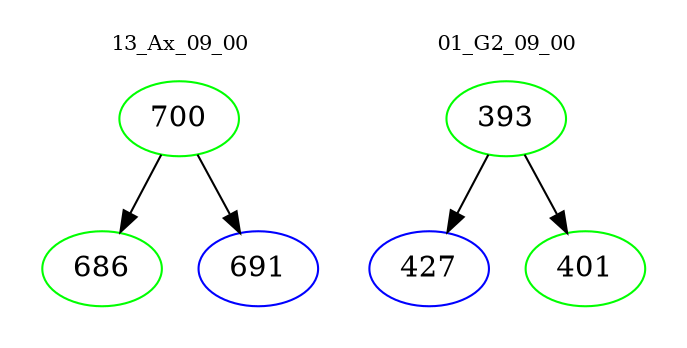 digraph{
subgraph cluster_0 {
color = white
label = "13_Ax_09_00";
fontsize=10;
T0_700 [label="700", color="green"]
T0_700 -> T0_686 [color="black"]
T0_686 [label="686", color="green"]
T0_700 -> T0_691 [color="black"]
T0_691 [label="691", color="blue"]
}
subgraph cluster_1 {
color = white
label = "01_G2_09_00";
fontsize=10;
T1_393 [label="393", color="green"]
T1_393 -> T1_427 [color="black"]
T1_427 [label="427", color="blue"]
T1_393 -> T1_401 [color="black"]
T1_401 [label="401", color="green"]
}
}
